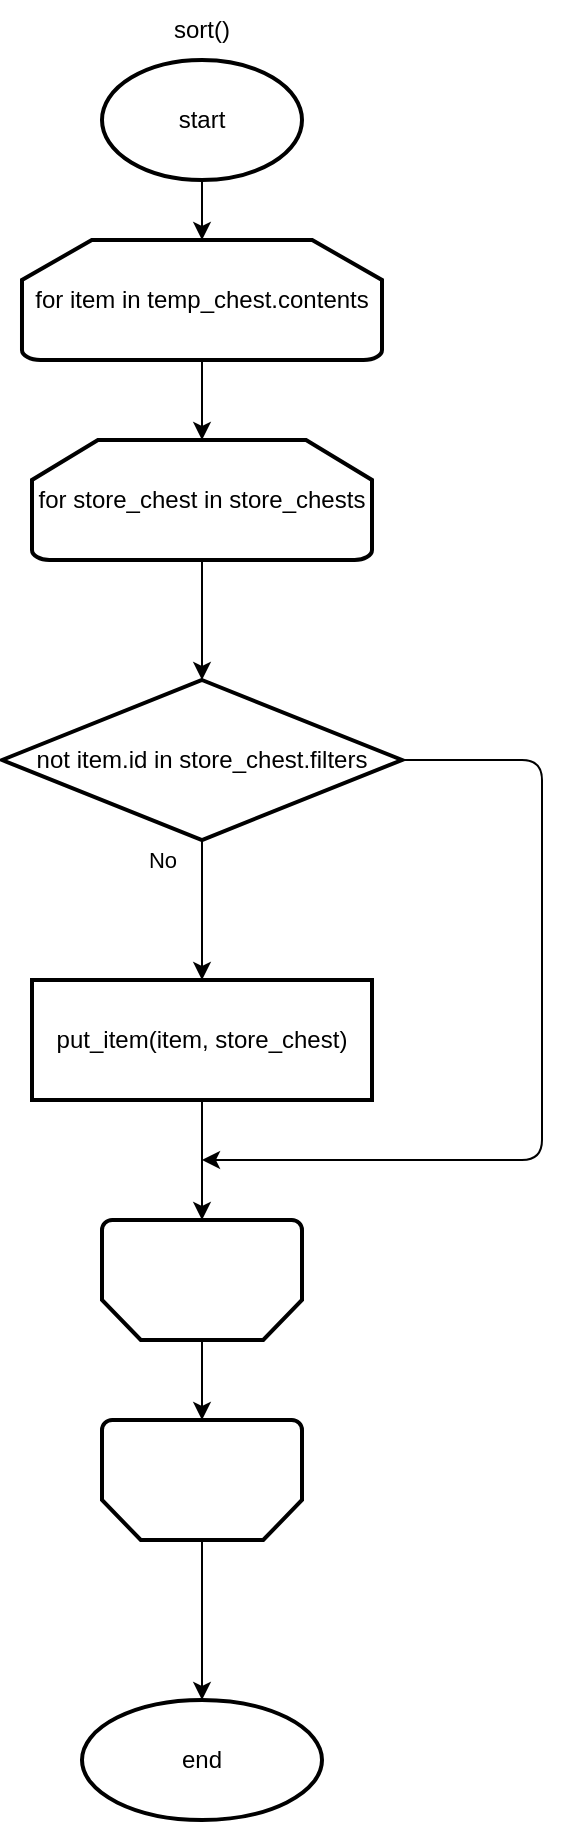 <mxfile>
    <diagram id="2S2ZqFUS1Yq7qDIur_cA" name="Page-1">
        <mxGraphModel dx="1118" dy="164" grid="1" gridSize="10" guides="1" tooltips="1" connect="1" arrows="1" fold="1" page="1" pageScale="1" pageWidth="850" pageHeight="1100" math="0" shadow="0">
            <root>
                <mxCell id="0"/>
                <mxCell id="1" parent="0"/>
                <mxCell id="5" style="edgeStyle=none;html=1;entryX=0.5;entryY=0;entryDx=0;entryDy=0;entryPerimeter=0;" edge="1" parent="1" source="2" target="4">
                    <mxGeometry relative="1" as="geometry"/>
                </mxCell>
                <mxCell id="2" value="start" style="strokeWidth=2;html=1;shape=mxgraph.flowchart.start_1;whiteSpace=wrap;" vertex="1" parent="1">
                    <mxGeometry x="80" y="40" width="100" height="60" as="geometry"/>
                </mxCell>
                <mxCell id="3" value="sort()" style="text;html=1;strokeColor=none;fillColor=none;align=center;verticalAlign=middle;whiteSpace=wrap;rounded=0;" vertex="1" parent="1">
                    <mxGeometry x="100" y="10" width="60" height="30" as="geometry"/>
                </mxCell>
                <mxCell id="7" style="edgeStyle=none;html=1;entryX=0.5;entryY=0;entryDx=0;entryDy=0;entryPerimeter=0;" edge="1" parent="1" source="4" target="6">
                    <mxGeometry relative="1" as="geometry"/>
                </mxCell>
                <mxCell id="4" value="for item in temp_chest.contents" style="strokeWidth=2;html=1;shape=mxgraph.flowchart.loop_limit;whiteSpace=wrap;" vertex="1" parent="1">
                    <mxGeometry x="40" y="130" width="180" height="60" as="geometry"/>
                </mxCell>
                <mxCell id="9" value="" style="edgeStyle=none;html=1;" edge="1" parent="1" source="6" target="8">
                    <mxGeometry relative="1" as="geometry"/>
                </mxCell>
                <mxCell id="6" value="for store_chest in store_chests" style="strokeWidth=2;html=1;shape=mxgraph.flowchart.loop_limit;whiteSpace=wrap;" vertex="1" parent="1">
                    <mxGeometry x="45" y="230" width="170" height="60" as="geometry"/>
                </mxCell>
                <mxCell id="11" value="No" style="edgeStyle=none;html=1;" edge="1" parent="1" source="8" target="10">
                    <mxGeometry x="-0.714" y="-20" relative="1" as="geometry">
                        <mxPoint as="offset"/>
                    </mxGeometry>
                </mxCell>
                <mxCell id="14" style="edgeStyle=orthogonalEdgeStyle;html=1;" edge="1" parent="1" source="8">
                    <mxGeometry relative="1" as="geometry">
                        <mxPoint x="130" y="590" as="targetPoint"/>
                        <Array as="points">
                            <mxPoint x="300" y="390"/>
                        </Array>
                    </mxGeometry>
                </mxCell>
                <mxCell id="8" value="not item.id in store_chest.filters" style="rhombus;whiteSpace=wrap;html=1;strokeWidth=2;" vertex="1" parent="1">
                    <mxGeometry x="30" y="350" width="200" height="80" as="geometry"/>
                </mxCell>
                <mxCell id="13" style="edgeStyle=none;html=1;entryX=0.5;entryY=1;entryDx=0;entryDy=0;entryPerimeter=0;" edge="1" parent="1" source="10" target="12">
                    <mxGeometry relative="1" as="geometry"/>
                </mxCell>
                <mxCell id="10" value="put_item(item, store_chest)" style="whiteSpace=wrap;html=1;strokeWidth=2;" vertex="1" parent="1">
                    <mxGeometry x="45" y="500" width="170" height="60" as="geometry"/>
                </mxCell>
                <mxCell id="16" style="edgeStyle=orthogonalEdgeStyle;html=1;entryX=0.5;entryY=1;entryDx=0;entryDy=0;entryPerimeter=0;" edge="1" parent="1" source="12" target="15">
                    <mxGeometry relative="1" as="geometry"/>
                </mxCell>
                <mxCell id="12" value="" style="strokeWidth=2;html=1;shape=mxgraph.flowchart.loop_limit;whiteSpace=wrap;rotation=-180;" vertex="1" parent="1">
                    <mxGeometry x="80" y="620" width="100" height="60" as="geometry"/>
                </mxCell>
                <mxCell id="18" value="" style="edgeStyle=orthogonalEdgeStyle;html=1;" edge="1" parent="1" source="15" target="17">
                    <mxGeometry relative="1" as="geometry"/>
                </mxCell>
                <mxCell id="15" value="" style="strokeWidth=2;html=1;shape=mxgraph.flowchart.loop_limit;whiteSpace=wrap;rotation=-180;" vertex="1" parent="1">
                    <mxGeometry x="80" y="720" width="100" height="60" as="geometry"/>
                </mxCell>
                <mxCell id="17" value="end" style="ellipse;whiteSpace=wrap;html=1;strokeWidth=2;" vertex="1" parent="1">
                    <mxGeometry x="70" y="860" width="120" height="60" as="geometry"/>
                </mxCell>
            </root>
        </mxGraphModel>
    </diagram>
</mxfile>